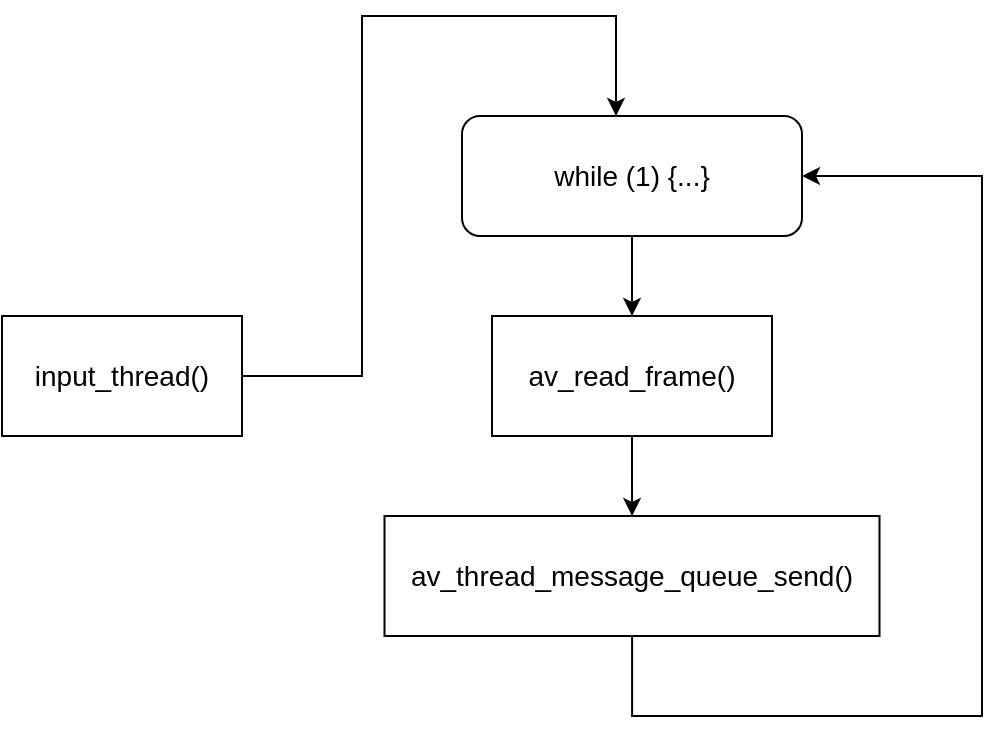 <mxfile version="20.2.3" type="device"><diagram id="CCSkUD4YMc4SreTmyc2y" name="第 1 页"><mxGraphModel dx="1384" dy="865" grid="1" gridSize="10" guides="1" tooltips="1" connect="1" arrows="1" fold="1" page="1" pageScale="1" pageWidth="827" pageHeight="1169" math="0" shadow="0"><root><mxCell id="0"/><mxCell id="1" parent="0"/><mxCell id="D8f3OEhFVSInSRfgoBKe-1" style="edgeStyle=orthogonalEdgeStyle;rounded=0;orthogonalLoop=1;jettySize=auto;html=1;entryX=0.5;entryY=0;entryDx=0;entryDy=0;fontSize=14;" parent="1" source="D8f3OEhFVSInSRfgoBKe-2" edge="1"><mxGeometry relative="1" as="geometry"><Array as="points"><mxPoint x="230" y="300"/><mxPoint x="230" y="120"/><mxPoint x="357" y="120"/></Array><mxPoint x="357" y="170" as="targetPoint"/></mxGeometry></mxCell><mxCell id="D8f3OEhFVSInSRfgoBKe-2" value="input_thread()" style="rounded=0;whiteSpace=wrap;html=1;fontSize=14;" parent="1" vertex="1"><mxGeometry x="50" y="270" width="120" height="60" as="geometry"/></mxCell><mxCell id="Or1p2hokgZGQxUbgdz9C-9" style="edgeStyle=orthogonalEdgeStyle;rounded=0;orthogonalLoop=1;jettySize=auto;html=1;" edge="1" parent="1" source="Or1p2hokgZGQxUbgdz9C-3" target="Or1p2hokgZGQxUbgdz9C-5"><mxGeometry relative="1" as="geometry"/></mxCell><mxCell id="Or1p2hokgZGQxUbgdz9C-3" value="while (1) {...}" style="rounded=1;whiteSpace=wrap;html=1;fillColor=#FFFFFF;fontSize=14;" vertex="1" parent="1"><mxGeometry x="280" y="170" width="170" height="60" as="geometry"/></mxCell><mxCell id="Or1p2hokgZGQxUbgdz9C-10" style="edgeStyle=orthogonalEdgeStyle;rounded=0;orthogonalLoop=1;jettySize=auto;html=1;" edge="1" parent="1" source="Or1p2hokgZGQxUbgdz9C-5" target="Or1p2hokgZGQxUbgdz9C-6"><mxGeometry relative="1" as="geometry"/></mxCell><mxCell id="Or1p2hokgZGQxUbgdz9C-5" value="av_read_frame()" style="rounded=0;whiteSpace=wrap;html=1;fontSize=14;" vertex="1" parent="1"><mxGeometry x="295" y="270" width="140" height="60" as="geometry"/></mxCell><mxCell id="Or1p2hokgZGQxUbgdz9C-11" style="edgeStyle=orthogonalEdgeStyle;rounded=0;orthogonalLoop=1;jettySize=auto;html=1;entryX=1;entryY=0.5;entryDx=0;entryDy=0;" edge="1" parent="1" source="Or1p2hokgZGQxUbgdz9C-6" target="Or1p2hokgZGQxUbgdz9C-3"><mxGeometry relative="1" as="geometry"><Array as="points"><mxPoint x="365" y="470"/><mxPoint x="540" y="470"/><mxPoint x="540" y="200"/></Array></mxGeometry></mxCell><mxCell id="Or1p2hokgZGQxUbgdz9C-6" value="av_thread_message_queue_send()" style="rounded=0;whiteSpace=wrap;html=1;fontSize=14;" vertex="1" parent="1"><mxGeometry x="241.25" y="370" width="247.5" height="60" as="geometry"/></mxCell></root></mxGraphModel></diagram></mxfile>